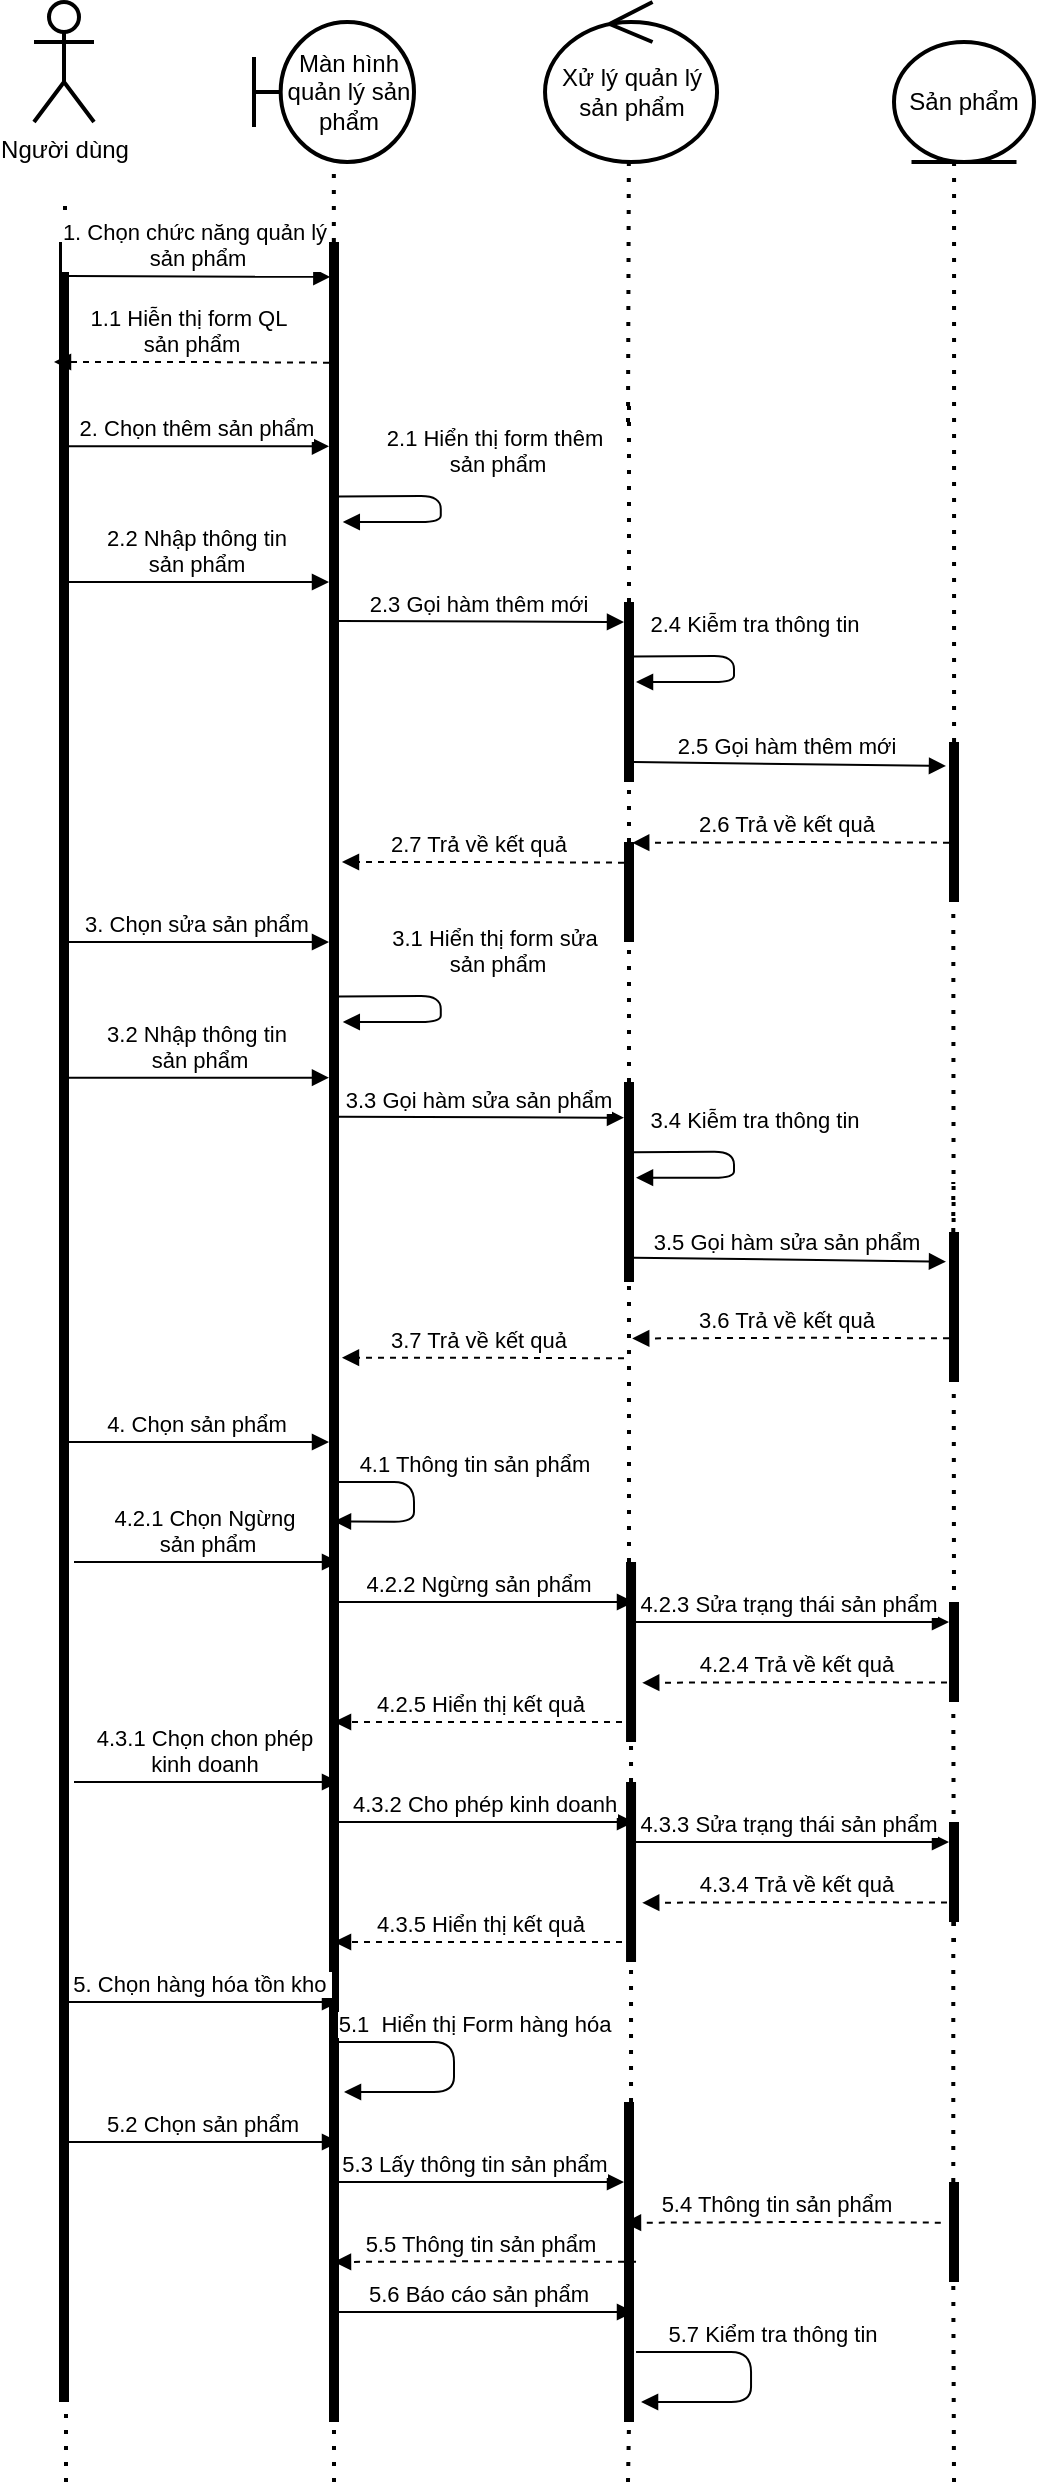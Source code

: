 <mxfile version="13.9.9" type="device"><diagram id="kgpKYQtTHZ0yAKxKKP6v" name="Page-1"><mxGraphModel dx="923" dy="426" grid="1" gridSize="10" guides="1" tooltips="1" connect="1" arrows="1" fold="1" page="1" pageScale="1" pageWidth="850" pageHeight="1100" math="0" shadow="0"><root><mxCell id="0"/><mxCell id="1" parent="0"/><mxCell id="KuErYahvz17H6Pw8q5RD-15" value="" style="endArrow=none;dashed=1;html=1;dashPattern=1 3;strokeWidth=2;" parent="1" source="KuErYahvz17H6Pw8q5RD-29" edge="1"><mxGeometry width="50" height="50" relative="1" as="geometry"><mxPoint x="106" y="480" as="sourcePoint"/><mxPoint x="105.5" y="180" as="targetPoint"/></mxGeometry></mxCell><mxCell id="KuErYahvz17H6Pw8q5RD-24" value="Người dùng" style="shape=umlActor;verticalLabelPosition=bottom;verticalAlign=top;html=1;strokeWidth=2;fillColor=none;gradientColor=none;" parent="1" vertex="1"><mxGeometry x="90" y="80" width="30" height="60" as="geometry"/></mxCell><mxCell id="KuErYahvz17H6Pw8q5RD-26" value="Màn hình quản lý sản phẩm" style="shape=umlBoundary;whiteSpace=wrap;html=1;strokeWidth=2;fillColor=none;gradientColor=none;" parent="1" vertex="1"><mxGeometry x="200" y="90" width="80" height="70" as="geometry"/></mxCell><mxCell id="KuErYahvz17H6Pw8q5RD-27" value="Sản phẩm" style="ellipse;shape=umlEntity;whiteSpace=wrap;html=1;strokeWidth=2;fillColor=none;gradientColor=none;" parent="1" vertex="1"><mxGeometry x="520" y="100" width="70" height="60" as="geometry"/></mxCell><mxCell id="KuErYahvz17H6Pw8q5RD-29" value="" style="html=1;points=[];perimeter=orthogonalPerimeter;fillColor=#000000;strokeColor=none;" parent="1" vertex="1"><mxGeometry x="102.5" y="200" width="5" height="1080" as="geometry"/></mxCell><mxCell id="KuErYahvz17H6Pw8q5RD-30" value="" style="endArrow=none;dashed=1;html=1;dashPattern=1 3;strokeWidth=2;" parent="1" target="KuErYahvz17H6Pw8q5RD-29" edge="1"><mxGeometry width="50" height="50" relative="1" as="geometry"><mxPoint x="106" y="1320" as="sourcePoint"/><mxPoint x="105.5" y="180" as="targetPoint"/></mxGeometry></mxCell><mxCell id="KuErYahvz17H6Pw8q5RD-31" value="" style="endArrow=none;dashed=1;html=1;dashPattern=1 3;strokeWidth=2;entryX=0.499;entryY=1.005;entryDx=0;entryDy=0;entryPerimeter=0;" parent="1" source="KuErYahvz17H6Pw8q5RD-38" target="KuErYahvz17H6Pw8q5RD-26" edge="1"><mxGeometry width="50" height="50" relative="1" as="geometry"><mxPoint x="239.57" y="500" as="sourcePoint"/><mxPoint x="239.57" y="460" as="targetPoint"/></mxGeometry></mxCell><mxCell id="KuErYahvz17H6Pw8q5RD-32" value="" style="endArrow=none;dashed=1;html=1;dashPattern=1 3;strokeWidth=2;entryX=0.499;entryY=1.005;entryDx=0;entryDy=0;entryPerimeter=0;" parent="1" edge="1"><mxGeometry width="50" height="50" relative="1" as="geometry"><mxPoint x="387" y="290" as="sourcePoint"/><mxPoint x="387.42" y="160.0" as="targetPoint"/></mxGeometry></mxCell><mxCell id="KuErYahvz17H6Pw8q5RD-34" value="1. Chọn chức năng quản lý&lt;br&gt;&amp;nbsp;sản phẩm" style="html=1;verticalAlign=bottom;endArrow=block;entryX=0.135;entryY=0.083;entryDx=0;entryDy=0;entryPerimeter=0;" parent="1" edge="1"><mxGeometry x="-0.043" width="80" relative="1" as="geometry"><mxPoint x="107.5" y="217" as="sourcePoint"/><mxPoint x="238.175" y="217.45" as="targetPoint"/><mxPoint as="offset"/></mxGeometry></mxCell><mxCell id="KuErYahvz17H6Pw8q5RD-38" value="" style="html=1;points=[];perimeter=orthogonalPerimeter;fillColor=#000000;strokeColor=none;" parent="1" vertex="1"><mxGeometry x="237.5" y="200" width="5" height="150" as="geometry"/></mxCell><mxCell id="KuErYahvz17H6Pw8q5RD-42" value="" style="endArrow=none;dashed=1;html=1;dashPattern=1 3;strokeWidth=2;entryX=0.499;entryY=1.005;entryDx=0;entryDy=0;entryPerimeter=0;" parent="1" source="KuErYahvz17H6Pw8q5RD-53" target="KuErYahvz17H6Pw8q5RD-38" edge="1"><mxGeometry width="50" height="50" relative="1" as="geometry"><mxPoint x="239.57" y="500" as="sourcePoint"/><mxPoint x="239.92" y="160.35" as="targetPoint"/></mxGeometry></mxCell><mxCell id="KuErYahvz17H6Pw8q5RD-44" value="" style="endArrow=none;dashed=1;html=1;dashPattern=1 3;strokeWidth=2;entryX=0.499;entryY=1.005;entryDx=0;entryDy=0;entryPerimeter=0;" parent="1" source="KuErYahvz17H6Pw8q5RD-51" edge="1"><mxGeometry width="50" height="50" relative="1" as="geometry"><mxPoint x="387.07" y="499.65" as="sourcePoint"/><mxPoint x="387.495" y="280.3" as="targetPoint"/></mxGeometry></mxCell><mxCell id="KuErYahvz17H6Pw8q5RD-51" value="" style="html=1;points=[];perimeter=orthogonalPerimeter;fillColor=#000000;strokeColor=none;" parent="1" vertex="1"><mxGeometry x="385" y="380" width="5" height="90" as="geometry"/></mxCell><mxCell id="KuErYahvz17H6Pw8q5RD-52" value="" style="endArrow=none;dashed=1;html=1;dashPattern=1 3;strokeWidth=2;entryX=0.499;entryY=1.005;entryDx=0;entryDy=0;entryPerimeter=0;" parent="1" source="wgtEXya1xtebauaRYBD0-13" target="KuErYahvz17H6Pw8q5RD-51" edge="1"><mxGeometry width="50" height="50" relative="1" as="geometry"><mxPoint x="387" y="680" as="sourcePoint"/><mxPoint x="387.495" y="280.3" as="targetPoint"/></mxGeometry></mxCell><mxCell id="KuErYahvz17H6Pw8q5RD-53" value="" style="html=1;points=[];perimeter=orthogonalPerimeter;fillColor=#000000;strokeColor=none;" parent="1" vertex="1"><mxGeometry x="237.5" y="340" width="5" height="50" as="geometry"/></mxCell><mxCell id="KuErYahvz17H6Pw8q5RD-54" value="" style="endArrow=none;dashed=1;html=1;dashPattern=1 3;strokeWidth=2;entryX=0.499;entryY=1.005;entryDx=0;entryDy=0;entryPerimeter=0;" parent="1" source="KuErYahvz17H6Pw8q5RD-56" target="KuErYahvz17H6Pw8q5RD-53" edge="1"><mxGeometry width="50" height="50" relative="1" as="geometry"><mxPoint x="239.57" y="500" as="sourcePoint"/><mxPoint x="239.995" y="243.2" as="targetPoint"/></mxGeometry></mxCell><mxCell id="KuErYahvz17H6Pw8q5RD-56" value="" style="html=1;points=[];perimeter=orthogonalPerimeter;fillColor=#000000;strokeColor=none;" parent="1" vertex="1"><mxGeometry x="237.5" y="380" width="5" height="680" as="geometry"/></mxCell><mxCell id="KuErYahvz17H6Pw8q5RD-57" value="" style="endArrow=none;dashed=1;html=1;dashPattern=1 3;strokeWidth=2;entryX=0.499;entryY=1.005;entryDx=0;entryDy=0;entryPerimeter=0;" parent="1" target="KuErYahvz17H6Pw8q5RD-56" edge="1" source="wgtEXya1xtebauaRYBD0-58"><mxGeometry width="50" height="50" relative="1" as="geometry"><mxPoint x="240" y="1240" as="sourcePoint"/><mxPoint x="239.995" y="390.25" as="targetPoint"/></mxGeometry></mxCell><mxCell id="8QUqARp12zyPDNwchG8O-1" value="Xử lý quản lý sản phẩm" style="ellipse;shape=umlControl;whiteSpace=wrap;html=1;strokeWidth=2;fillColor=none;gradientColor=none;" parent="1" vertex="1"><mxGeometry x="345.51" y="80" width="86.02" height="80" as="geometry"/></mxCell><mxCell id="8QUqARp12zyPDNwchG8O-3" value="" style="endArrow=none;dashed=1;html=1;dashPattern=1 3;strokeWidth=2;entryX=0.429;entryY=1;entryDx=0;entryDy=0;entryPerimeter=0;" parent="1" source="wgtEXya1xtebauaRYBD0-10" target="KuErYahvz17H6Pw8q5RD-27" edge="1"><mxGeometry width="50" height="50" relative="1" as="geometry"><mxPoint x="550" y="360" as="sourcePoint"/><mxPoint x="554.92" y="160" as="targetPoint"/><Array as="points"/></mxGeometry></mxCell><mxCell id="8QUqARp12zyPDNwchG8O-24" value="" style="endArrow=none;dashed=1;html=1;dashPattern=1 3;strokeWidth=2;entryX=0.499;entryY=1.005;entryDx=0;entryDy=0;entryPerimeter=0;" parent="1" source="wgtEXya1xtebauaRYBD0-12" edge="1"><mxGeometry width="50" height="50" relative="1" as="geometry"><mxPoint x="387" y="1100" as="sourcePoint"/><mxPoint x="387.495" y="700.55" as="targetPoint"/></mxGeometry></mxCell><mxCell id="8QUqARp12zyPDNwchG8O-28" value="" style="endArrow=none;dashed=1;html=1;dashPattern=1 3;strokeWidth=2;entryX=0.429;entryY=1;entryDx=0;entryDy=0;entryPerimeter=0;" parent="1" source="wgtEXya1xtebauaRYBD0-41" edge="1"><mxGeometry width="50" height="50" relative="1" as="geometry"><mxPoint x="550" y="940" as="sourcePoint"/><mxPoint x="549.645" y="670.0" as="targetPoint"/><Array as="points"/></mxGeometry></mxCell><mxCell id="8QUqARp12zyPDNwchG8O-42" value="" style="endArrow=none;dashed=1;html=1;dashPattern=1 3;strokeWidth=2;entryX=0.429;entryY=1;entryDx=0;entryDy=0;entryPerimeter=0;" parent="1" source="wgtEXya1xtebauaRYBD0-48" edge="1"><mxGeometry width="50" height="50" relative="1" as="geometry"><mxPoint x="550" y="1050" as="sourcePoint"/><mxPoint x="549.645" y="880" as="targetPoint"/><Array as="points"/></mxGeometry></mxCell><mxCell id="8QUqARp12zyPDNwchG8O-52" value="" style="endArrow=none;dashed=1;html=1;dashPattern=1 3;strokeWidth=2;entryX=0.429;entryY=1;entryDx=0;entryDy=0;entryPerimeter=0;" parent="1" edge="1" source="wgtEXya1xtebauaRYBD0-80"><mxGeometry width="50" height="50" relative="1" as="geometry"><mxPoint x="550" y="1320" as="sourcePoint"/><mxPoint x="549.645" y="1030" as="targetPoint"/><Array as="points"/></mxGeometry></mxCell><mxCell id="wgtEXya1xtebauaRYBD0-1" value="1.1 Hiễn thị form QL&lt;br&gt;&amp;nbsp;sản phẩm" style="html=1;verticalAlign=bottom;endArrow=block;dashed=1;" edge="1" parent="1"><mxGeometry x="0.035" width="80" relative="1" as="geometry"><mxPoint x="237.5" y="260.34" as="sourcePoint"/><mxPoint x="100" y="260" as="targetPoint"/><Array as="points"><mxPoint x="170" y="260"/></Array><mxPoint as="offset"/></mxGeometry></mxCell><mxCell id="wgtEXya1xtebauaRYBD0-2" value="2. Chọn thêm sản phẩm" style="html=1;verticalAlign=bottom;endArrow=block;" edge="1" parent="1" target="KuErYahvz17H6Pw8q5RD-38"><mxGeometry x="-0.02" width="80" relative="1" as="geometry"><mxPoint x="107.5" y="302.16" as="sourcePoint"/><mxPoint x="243" y="300" as="targetPoint"/><mxPoint as="offset"/></mxGeometry></mxCell><mxCell id="wgtEXya1xtebauaRYBD0-5" value="2.2 Nhập thông tin &lt;br&gt;sản phẩm" style="html=1;verticalAlign=bottom;endArrow=block;" edge="1" parent="1"><mxGeometry x="-0.02" width="80" relative="1" as="geometry"><mxPoint x="107.5" y="370.0" as="sourcePoint"/><mxPoint x="237.5" y="370.0" as="targetPoint"/><mxPoint as="offset"/></mxGeometry></mxCell><mxCell id="wgtEXya1xtebauaRYBD0-6" value="2.3 Gọi hàm thêm mới" style="html=1;verticalAlign=bottom;endArrow=block;exitX=0.941;exitY=0.014;exitDx=0;exitDy=0;exitPerimeter=0;" edge="1" parent="1" source="KuErYahvz17H6Pw8q5RD-56"><mxGeometry x="-0.02" width="80" relative="1" as="geometry"><mxPoint x="255" y="390.0" as="sourcePoint"/><mxPoint x="385" y="390.0" as="targetPoint"/><mxPoint as="offset"/></mxGeometry></mxCell><mxCell id="wgtEXya1xtebauaRYBD0-7" value="2.4 Kiễm tra thông tin" style="html=1;verticalAlign=bottom;endArrow=block;exitX=0.821;exitY=0.303;exitDx=0;exitDy=0;exitPerimeter=0;" edge="1" parent="1" source="KuErYahvz17H6Pw8q5RD-51"><mxGeometry x="-0.098" y="12" width="80" relative="1" as="geometry"><mxPoint x="391.025" y="394.66" as="sourcePoint"/><mxPoint x="391" y="420" as="targetPoint"/><mxPoint x="-2" y="-7" as="offset"/><Array as="points"><mxPoint x="440" y="407"/><mxPoint x="440" y="420"/></Array></mxGeometry></mxCell><mxCell id="wgtEXya1xtebauaRYBD0-8" value="2.5 Gọi hàm thêm mới" style="html=1;verticalAlign=bottom;endArrow=block;exitX=0.941;exitY=0.014;exitDx=0;exitDy=0;exitPerimeter=0;" edge="1" parent="1"><mxGeometry x="-0.02" width="80" relative="1" as="geometry"><mxPoint x="390.005" y="460" as="sourcePoint"/><mxPoint x="546" y="462" as="targetPoint"/><mxPoint as="offset"/></mxGeometry></mxCell><mxCell id="wgtEXya1xtebauaRYBD0-10" value="" style="html=1;points=[];perimeter=orthogonalPerimeter;fillColor=#000000;strokeColor=none;" vertex="1" parent="1"><mxGeometry x="547.5" y="450" width="5" height="80" as="geometry"/></mxCell><mxCell id="wgtEXya1xtebauaRYBD0-11" value="" style="endArrow=none;dashed=1;html=1;dashPattern=1 3;strokeWidth=2;entryX=0.429;entryY=1;entryDx=0;entryDy=0;entryPerimeter=0;" edge="1" parent="1" target="wgtEXya1xtebauaRYBD0-10"><mxGeometry width="50" height="50" relative="1" as="geometry"><mxPoint x="550" y="890" as="sourcePoint"/><mxPoint x="550.03" y="160" as="targetPoint"/><Array as="points"/></mxGeometry></mxCell><mxCell id="wgtEXya1xtebauaRYBD0-13" value="" style="html=1;points=[];perimeter=orthogonalPerimeter;fillColor=#000000;strokeColor=none;" vertex="1" parent="1"><mxGeometry x="385" y="500" width="5" height="50" as="geometry"/></mxCell><mxCell id="wgtEXya1xtebauaRYBD0-14" value="" style="endArrow=none;dashed=1;html=1;dashPattern=1 3;strokeWidth=2;entryX=0.499;entryY=1.005;entryDx=0;entryDy=0;entryPerimeter=0;" edge="1" parent="1" source="wgtEXya1xtebauaRYBD0-38" target="wgtEXya1xtebauaRYBD0-13"><mxGeometry width="50" height="50" relative="1" as="geometry"><mxPoint x="387" y="710" as="sourcePoint"/><mxPoint x="387.495" y="470.45" as="targetPoint"/></mxGeometry></mxCell><mxCell id="wgtEXya1xtebauaRYBD0-17" value="2.6 Trả về kết quả" style="html=1;verticalAlign=bottom;endArrow=block;dashed=1;entryX=0.821;entryY=0.008;entryDx=0;entryDy=0;entryPerimeter=0;" edge="1" parent="1" target="wgtEXya1xtebauaRYBD0-13"><mxGeometry x="0.035" width="80" relative="1" as="geometry"><mxPoint x="547.5" y="500.34" as="sourcePoint"/><mxPoint x="410" y="500" as="targetPoint"/><Array as="points"><mxPoint x="480" y="500"/></Array><mxPoint as="offset"/></mxGeometry></mxCell><mxCell id="wgtEXya1xtebauaRYBD0-18" value="2.7 Trả về kết quả" style="html=1;verticalAlign=bottom;endArrow=block;dashed=1;" edge="1" parent="1"><mxGeometry x="0.035" width="80" relative="1" as="geometry"><mxPoint x="385" y="510.34" as="sourcePoint"/><mxPoint x="243.98" y="510" as="targetPoint"/><Array as="points"><mxPoint x="317.5" y="510"/></Array><mxPoint as="offset"/></mxGeometry></mxCell><mxCell id="wgtEXya1xtebauaRYBD0-19" value="3. Chọn sửa sản phẩm" style="html=1;verticalAlign=bottom;endArrow=block;" edge="1" parent="1"><mxGeometry x="-0.02" width="80" relative="1" as="geometry"><mxPoint x="107.5" y="550.0" as="sourcePoint"/><mxPoint x="237.5" y="550.0" as="targetPoint"/><mxPoint as="offset"/></mxGeometry></mxCell><mxCell id="wgtEXya1xtebauaRYBD0-21" value="3.2 Nhập thông tin&lt;br&gt;&amp;nbsp;sản phẩm" style="html=1;verticalAlign=bottom;endArrow=block;" edge="1" parent="1"><mxGeometry x="-0.02" width="80" relative="1" as="geometry"><mxPoint x="107.5" y="617.84" as="sourcePoint"/><mxPoint x="237.5" y="617.84" as="targetPoint"/><mxPoint as="offset"/></mxGeometry></mxCell><mxCell id="wgtEXya1xtebauaRYBD0-22" value="3.3 Gọi hàm sửa sản phẩm" style="html=1;verticalAlign=bottom;endArrow=block;exitX=0.941;exitY=0.014;exitDx=0;exitDy=0;exitPerimeter=0;" edge="1" parent="1"><mxGeometry x="-0.02" width="80" relative="1" as="geometry"><mxPoint x="242.205" y="637.36" as="sourcePoint"/><mxPoint x="385" y="637.84" as="targetPoint"/><mxPoint as="offset"/></mxGeometry></mxCell><mxCell id="wgtEXya1xtebauaRYBD0-23" value="3.4 Kiễm tra thông tin" style="html=1;verticalAlign=bottom;endArrow=block;exitX=0.821;exitY=0.303;exitDx=0;exitDy=0;exitPerimeter=0;" edge="1" parent="1"><mxGeometry x="-0.098" y="12" width="80" relative="1" as="geometry"><mxPoint x="389.105" y="655.11" as="sourcePoint"/><mxPoint x="391" y="667.84" as="targetPoint"/><mxPoint x="-2" y="-7" as="offset"/><Array as="points"><mxPoint x="440" y="654.84"/><mxPoint x="440" y="667.84"/></Array></mxGeometry></mxCell><mxCell id="wgtEXya1xtebauaRYBD0-24" value="3.5 Gọi hàm sửa sản phẩm" style="html=1;verticalAlign=bottom;endArrow=block;exitX=0.941;exitY=0.014;exitDx=0;exitDy=0;exitPerimeter=0;" edge="1" parent="1"><mxGeometry x="-0.02" width="80" relative="1" as="geometry"><mxPoint x="390.005" y="707.84" as="sourcePoint"/><mxPoint x="546" y="709.84" as="targetPoint"/><mxPoint as="offset"/></mxGeometry></mxCell><mxCell id="wgtEXya1xtebauaRYBD0-25" value="3.6 Trả về kết quả" style="html=1;verticalAlign=bottom;endArrow=block;dashed=1;entryX=0.821;entryY=0.008;entryDx=0;entryDy=0;entryPerimeter=0;" edge="1" parent="1"><mxGeometry x="0.035" width="80" relative="1" as="geometry"><mxPoint x="547.5" y="748.18" as="sourcePoint"/><mxPoint x="389.105" y="748.24" as="targetPoint"/><Array as="points"><mxPoint x="480" y="747.84"/></Array><mxPoint as="offset"/></mxGeometry></mxCell><mxCell id="wgtEXya1xtebauaRYBD0-26" value="3.7 Trả về kết quả" style="html=1;verticalAlign=bottom;endArrow=block;dashed=1;" edge="1" parent="1"><mxGeometry x="0.035" width="80" relative="1" as="geometry"><mxPoint x="385" y="758.18" as="sourcePoint"/><mxPoint x="243.98" y="757.84" as="targetPoint"/><Array as="points"><mxPoint x="317.5" y="757.84"/></Array><mxPoint as="offset"/></mxGeometry></mxCell><mxCell id="wgtEXya1xtebauaRYBD0-27" value="4. Chọn sản phẩm" style="html=1;verticalAlign=bottom;endArrow=block;" edge="1" parent="1"><mxGeometry x="-0.02" width="80" relative="1" as="geometry"><mxPoint x="107.5" y="800.0" as="sourcePoint"/><mxPoint x="237.5" y="800.0" as="targetPoint"/><mxPoint as="offset"/></mxGeometry></mxCell><mxCell id="wgtEXya1xtebauaRYBD0-36" value="2.1 Hiển thị form thêm&lt;br&gt;&amp;nbsp;sản phẩm" style="html=1;verticalAlign=bottom;endArrow=block;exitX=0.821;exitY=0.303;exitDx=0;exitDy=0;exitPerimeter=0;" edge="1" parent="1"><mxGeometry x="-0.098" y="28" width="80" relative="1" as="geometry"><mxPoint x="242.495" y="327.27" as="sourcePoint"/><mxPoint x="244.39" y="340.0" as="targetPoint"/><mxPoint x="-1" y="-7" as="offset"/><Array as="points"><mxPoint x="293.39" y="327"/><mxPoint x="293.39" y="340"/></Array></mxGeometry></mxCell><mxCell id="wgtEXya1xtebauaRYBD0-37" value="3.1 Hiển thị form sửa&lt;br&gt;&amp;nbsp;sản phẩm" style="html=1;verticalAlign=bottom;endArrow=block;exitX=0.821;exitY=0.303;exitDx=0;exitDy=0;exitPerimeter=0;" edge="1" parent="1"><mxGeometry x="-0.098" y="28" width="80" relative="1" as="geometry"><mxPoint x="242.495" y="577.27" as="sourcePoint"/><mxPoint x="244.39" y="590.0" as="targetPoint"/><mxPoint x="-1" y="-7" as="offset"/><Array as="points"><mxPoint x="293.39" y="577"/><mxPoint x="293.39" y="590"/></Array></mxGeometry></mxCell><mxCell id="wgtEXya1xtebauaRYBD0-38" value="" style="html=1;points=[];perimeter=orthogonalPerimeter;fillColor=#000000;strokeColor=none;" vertex="1" parent="1"><mxGeometry x="385" y="620" width="5" height="100" as="geometry"/></mxCell><mxCell id="wgtEXya1xtebauaRYBD0-40" value="" style="endArrow=none;dashed=1;html=1;dashPattern=1 3;strokeWidth=2;entryX=0.499;entryY=1.005;entryDx=0;entryDy=0;entryPerimeter=0;" edge="1" parent="1" target="wgtEXya1xtebauaRYBD0-38"><mxGeometry width="50" height="50" relative="1" as="geometry"><mxPoint x="387" y="710" as="sourcePoint"/><mxPoint x="387.495" y="550.25" as="targetPoint"/></mxGeometry></mxCell><mxCell id="wgtEXya1xtebauaRYBD0-41" value="" style="html=1;points=[];perimeter=orthogonalPerimeter;fillColor=#000000;strokeColor=none;" vertex="1" parent="1"><mxGeometry x="547.5" y="695" width="5" height="75" as="geometry"/></mxCell><mxCell id="wgtEXya1xtebauaRYBD0-43" value="4.1 Thông tin sản phẩm" style="html=1;verticalAlign=bottom;endArrow=block;entryX=0.5;entryY=0.676;entryDx=0;entryDy=0;entryPerimeter=0;" edge="1" parent="1" target="KuErYahvz17H6Pw8q5RD-56"><mxGeometry x="-0.171" y="30" width="80" relative="1" as="geometry"><mxPoint x="237.5" y="820" as="sourcePoint"/><mxPoint x="280" y="860" as="targetPoint"/><mxPoint as="offset"/><Array as="points"><mxPoint x="280" y="820"/><mxPoint x="280" y="840"/></Array></mxGeometry></mxCell><mxCell id="wgtEXya1xtebauaRYBD0-45" value="4.3.2 Cho phép kinh doanh" style="html=1;verticalAlign=bottom;endArrow=block;" edge="1" parent="1"><mxGeometry x="-0.02" width="80" relative="1" as="geometry"><mxPoint x="242.5" y="990" as="sourcePoint"/><mxPoint x="390" y="990" as="targetPoint"/><mxPoint as="offset"/></mxGeometry></mxCell><mxCell id="wgtEXya1xtebauaRYBD0-46" value="4.2.2 Ngừng sản phẩm" style="html=1;verticalAlign=bottom;endArrow=block;" edge="1" parent="1"><mxGeometry x="-0.02" width="80" relative="1" as="geometry"><mxPoint x="237.5" y="880" as="sourcePoint"/><mxPoint x="390" y="880" as="targetPoint"/><mxPoint as="offset"/></mxGeometry></mxCell><mxCell id="wgtEXya1xtebauaRYBD0-12" value="" style="html=1;points=[];perimeter=orthogonalPerimeter;fillColor=#000000;strokeColor=none;" vertex="1" parent="1"><mxGeometry x="386.02" y="860" width="5" height="90" as="geometry"/></mxCell><mxCell id="wgtEXya1xtebauaRYBD0-47" value="" style="endArrow=none;dashed=1;html=1;dashPattern=1 3;strokeWidth=2;entryX=0.499;entryY=1.005;entryDx=0;entryDy=0;entryPerimeter=0;" edge="1" parent="1" source="wgtEXya1xtebauaRYBD0-66" target="wgtEXya1xtebauaRYBD0-12"><mxGeometry width="50" height="50" relative="1" as="geometry"><mxPoint x="389" y="1240" as="sourcePoint"/><mxPoint x="387.495" y="700.55" as="targetPoint"/></mxGeometry></mxCell><mxCell id="wgtEXya1xtebauaRYBD0-48" value="" style="html=1;points=[];perimeter=orthogonalPerimeter;fillColor=#000000;strokeColor=none;" vertex="1" parent="1"><mxGeometry x="547.5" y="880" width="5" height="50" as="geometry"/></mxCell><mxCell id="wgtEXya1xtebauaRYBD0-49" value="" style="endArrow=none;dashed=1;html=1;dashPattern=1 3;strokeWidth=2;entryX=0.429;entryY=1;entryDx=0;entryDy=0;entryPerimeter=0;" edge="1" parent="1" target="wgtEXya1xtebauaRYBD0-48"><mxGeometry width="50" height="50" relative="1" as="geometry"><mxPoint x="550" y="1050" as="sourcePoint"/><mxPoint x="549.645" y="880" as="targetPoint"/><Array as="points"/></mxGeometry></mxCell><mxCell id="wgtEXya1xtebauaRYBD0-50" value="4.2.3 Sửa trạng thái sản phẩm" style="html=1;verticalAlign=bottom;endArrow=block;" edge="1" parent="1" target="wgtEXya1xtebauaRYBD0-48"><mxGeometry x="-0.02" width="80" relative="1" as="geometry"><mxPoint x="390" y="890" as="sourcePoint"/><mxPoint x="542.5" y="890" as="targetPoint"/><mxPoint as="offset"/></mxGeometry></mxCell><mxCell id="wgtEXya1xtebauaRYBD0-51" value="4.2.4 Trả về kết quả" style="html=1;verticalAlign=bottom;endArrow=block;dashed=1;entryX=0.821;entryY=0.008;entryDx=0;entryDy=0;entryPerimeter=0;" edge="1" parent="1"><mxGeometry x="0.035" width="80" relative="1" as="geometry"><mxPoint x="552.5" y="920.34" as="sourcePoint"/><mxPoint x="394.105" y="920.4" as="targetPoint"/><Array as="points"><mxPoint x="485" y="920"/></Array><mxPoint as="offset"/></mxGeometry></mxCell><mxCell id="wgtEXya1xtebauaRYBD0-52" value="4.2.5 Hiển thị kết quả" style="html=1;verticalAlign=bottom;endArrow=block;dashed=1;" edge="1" parent="1"><mxGeometry x="0.035" width="80" relative="1" as="geometry"><mxPoint x="390" y="940" as="sourcePoint"/><mxPoint x="240" y="940" as="targetPoint"/><Array as="points"><mxPoint x="338.39" y="940"/></Array><mxPoint as="offset"/></mxGeometry></mxCell><mxCell id="wgtEXya1xtebauaRYBD0-53" value="" style="html=1;points=[];perimeter=orthogonalPerimeter;fillColor=#000000;strokeColor=none;" vertex="1" parent="1"><mxGeometry x="386.02" y="970" width="5" height="90" as="geometry"/></mxCell><mxCell id="wgtEXya1xtebauaRYBD0-54" value="" style="html=1;points=[];perimeter=orthogonalPerimeter;fillColor=#000000;strokeColor=none;" vertex="1" parent="1"><mxGeometry x="547.5" y="990" width="5" height="50" as="geometry"/></mxCell><mxCell id="wgtEXya1xtebauaRYBD0-55" value="4.3.3 Sửa trạng thái sản phẩm" style="html=1;verticalAlign=bottom;endArrow=block;" edge="1" parent="1" target="wgtEXya1xtebauaRYBD0-54"><mxGeometry x="-0.02" width="80" relative="1" as="geometry"><mxPoint x="390" y="1000" as="sourcePoint"/><mxPoint x="542.5" y="1000" as="targetPoint"/><mxPoint as="offset"/></mxGeometry></mxCell><mxCell id="wgtEXya1xtebauaRYBD0-56" value="4.3.4 Trả về kết quả" style="html=1;verticalAlign=bottom;endArrow=block;dashed=1;entryX=0.821;entryY=0.008;entryDx=0;entryDy=0;entryPerimeter=0;" edge="1" parent="1"><mxGeometry x="0.035" width="80" relative="1" as="geometry"><mxPoint x="552.5" y="1030.34" as="sourcePoint"/><mxPoint x="394.105" y="1030.4" as="targetPoint"/><Array as="points"><mxPoint x="485" y="1030"/></Array><mxPoint as="offset"/></mxGeometry></mxCell><mxCell id="wgtEXya1xtebauaRYBD0-57" value="4.3.5 Hiển thị kết quả" style="html=1;verticalAlign=bottom;endArrow=block;dashed=1;" edge="1" parent="1"><mxGeometry x="0.035" width="80" relative="1" as="geometry"><mxPoint x="390" y="1050" as="sourcePoint"/><mxPoint x="240" y="1050" as="targetPoint"/><Array as="points"><mxPoint x="338.39" y="1050"/></Array><mxPoint as="offset"/></mxGeometry></mxCell><mxCell id="wgtEXya1xtebauaRYBD0-58" value="" style="html=1;points=[];perimeter=orthogonalPerimeter;fillColor=#000000;strokeColor=none;" vertex="1" parent="1"><mxGeometry x="237.5" y="1060" width="5" height="230" as="geometry"/></mxCell><mxCell id="wgtEXya1xtebauaRYBD0-59" value="" style="endArrow=none;dashed=1;html=1;dashPattern=1 3;strokeWidth=2;entryX=0.499;entryY=1.005;entryDx=0;entryDy=0;entryPerimeter=0;" edge="1" parent="1" target="wgtEXya1xtebauaRYBD0-58"><mxGeometry width="50" height="50" relative="1" as="geometry"><mxPoint x="240" y="1320" as="sourcePoint"/><mxPoint x="239.995" y="1063.4" as="targetPoint"/></mxGeometry></mxCell><mxCell id="wgtEXya1xtebauaRYBD0-60" value="5. Chọn hàng hóa tồn kho&amp;nbsp;" style="html=1;verticalAlign=bottom;endArrow=block;" edge="1" parent="1"><mxGeometry x="-0.02" width="80" relative="1" as="geometry"><mxPoint x="107.5" y="1080" as="sourcePoint"/><mxPoint x="242.5" y="1080" as="targetPoint"/><mxPoint as="offset"/></mxGeometry></mxCell><mxCell id="wgtEXya1xtebauaRYBD0-61" value="4.2.1 Chọn Ngừng&lt;br&gt;&amp;nbsp;sản phẩm" style="html=1;verticalAlign=bottom;endArrow=block;" edge="1" parent="1"><mxGeometry x="-0.02" width="80" relative="1" as="geometry"><mxPoint x="110" y="860" as="sourcePoint"/><mxPoint x="242.5" y="860" as="targetPoint"/><mxPoint as="offset"/></mxGeometry></mxCell><mxCell id="wgtEXya1xtebauaRYBD0-62" value="4.3.1 Chọn chon phép &lt;br&gt;kinh doanh" style="html=1;verticalAlign=bottom;endArrow=block;" edge="1" parent="1"><mxGeometry x="-0.02" width="80" relative="1" as="geometry"><mxPoint x="110" y="970" as="sourcePoint"/><mxPoint x="242.5" y="970" as="targetPoint"/><mxPoint as="offset"/></mxGeometry></mxCell><mxCell id="wgtEXya1xtebauaRYBD0-64" value="5.1&amp;nbsp; Hiển thị Form hàng hóa" style="html=1;verticalAlign=bottom;endArrow=block;" edge="1" parent="1"><mxGeometry x="-0.162" y="10" width="80" relative="1" as="geometry"><mxPoint x="242.5" y="1100" as="sourcePoint"/><mxPoint x="245" y="1125" as="targetPoint"/><mxPoint as="offset"/><Array as="points"><mxPoint x="300" y="1100"/><mxPoint x="300" y="1125"/></Array></mxGeometry></mxCell><mxCell id="wgtEXya1xtebauaRYBD0-65" value="5.6 Báo cáo sản phẩm" style="html=1;verticalAlign=bottom;endArrow=block;" edge="1" parent="1"><mxGeometry x="-0.02" width="80" relative="1" as="geometry"><mxPoint x="237.5" y="1235" as="sourcePoint"/><mxPoint x="390" y="1235" as="targetPoint"/><mxPoint as="offset"/></mxGeometry></mxCell><mxCell id="wgtEXya1xtebauaRYBD0-66" value="" style="html=1;points=[];perimeter=orthogonalPerimeter;fillColor=#000000;strokeColor=none;" vertex="1" parent="1"><mxGeometry x="385" y="1130" width="5" height="160" as="geometry"/></mxCell><mxCell id="wgtEXya1xtebauaRYBD0-67" value="" style="endArrow=none;dashed=1;html=1;dashPattern=1 3;strokeWidth=2;entryX=0.499;entryY=1.005;entryDx=0;entryDy=0;entryPerimeter=0;" edge="1" parent="1" target="wgtEXya1xtebauaRYBD0-66"><mxGeometry width="50" height="50" relative="1" as="geometry"><mxPoint x="387" y="1320" as="sourcePoint"/><mxPoint x="388.515" y="950.45" as="targetPoint"/></mxGeometry></mxCell><mxCell id="wgtEXya1xtebauaRYBD0-70" value="5.2 Chọn sản phẩm" style="html=1;verticalAlign=bottom;endArrow=block;" edge="1" parent="1"><mxGeometry x="-0.02" width="80" relative="1" as="geometry"><mxPoint x="107.5" y="1150" as="sourcePoint"/><mxPoint x="242.5" y="1150" as="targetPoint"/><mxPoint as="offset"/></mxGeometry></mxCell><mxCell id="wgtEXya1xtebauaRYBD0-71" value="5.7 Kiểm tra thông tin" style="html=1;verticalAlign=bottom;endArrow=block;" edge="1" parent="1"><mxGeometry x="-0.162" y="10" width="80" relative="1" as="geometry"><mxPoint x="391.02" y="1255" as="sourcePoint"/><mxPoint x="393.52" y="1280" as="targetPoint"/><mxPoint as="offset"/><Array as="points"><mxPoint x="448.52" y="1255"/><mxPoint x="448.52" y="1280"/></Array></mxGeometry></mxCell><mxCell id="wgtEXya1xtebauaRYBD0-77" value="5.3 Lấy thông tin sản phẩm" style="html=1;verticalAlign=bottom;endArrow=block;" edge="1" parent="1" target="wgtEXya1xtebauaRYBD0-66"><mxGeometry x="-0.02" width="80" relative="1" as="geometry"><mxPoint x="237.5" y="1170" as="sourcePoint"/><mxPoint x="372.5" y="1170" as="targetPoint"/><mxPoint as="offset"/></mxGeometry></mxCell><mxCell id="wgtEXya1xtebauaRYBD0-78" value="5.4 Thông tin sản phẩm" style="html=1;verticalAlign=bottom;endArrow=block;dashed=1;entryX=0.821;entryY=0.008;entryDx=0;entryDy=0;entryPerimeter=0;" edge="1" parent="1"><mxGeometry x="0.035" width="80" relative="1" as="geometry"><mxPoint x="543.39" y="1190.34" as="sourcePoint"/><mxPoint x="384.995" y="1190.4" as="targetPoint"/><Array as="points"><mxPoint x="475.89" y="1190"/></Array><mxPoint as="offset"/></mxGeometry></mxCell><mxCell id="wgtEXya1xtebauaRYBD0-79" value="5.5 Thông tin sản phẩm" style="html=1;verticalAlign=bottom;endArrow=block;dashed=1;" edge="1" parent="1"><mxGeometry x="0.035" width="80" relative="1" as="geometry"><mxPoint x="391.02" y="1209.92" as="sourcePoint"/><mxPoint x="240" y="1210" as="targetPoint"/><Array as="points"><mxPoint x="323.52" y="1209.58"/></Array><mxPoint as="offset"/></mxGeometry></mxCell><mxCell id="wgtEXya1xtebauaRYBD0-80" value="" style="html=1;points=[];perimeter=orthogonalPerimeter;fillColor=#000000;strokeColor=none;" vertex="1" parent="1"><mxGeometry x="547.5" y="1170" width="5" height="50" as="geometry"/></mxCell><mxCell id="wgtEXya1xtebauaRYBD0-81" value="" style="endArrow=none;dashed=1;html=1;dashPattern=1 3;strokeWidth=2;entryX=0.429;entryY=1;entryDx=0;entryDy=0;entryPerimeter=0;" edge="1" parent="1" target="wgtEXya1xtebauaRYBD0-80"><mxGeometry width="50" height="50" relative="1" as="geometry"><mxPoint x="550" y="1320" as="sourcePoint"/><mxPoint x="549.645" y="1030" as="targetPoint"/><Array as="points"/></mxGeometry></mxCell></root></mxGraphModel></diagram></mxfile>